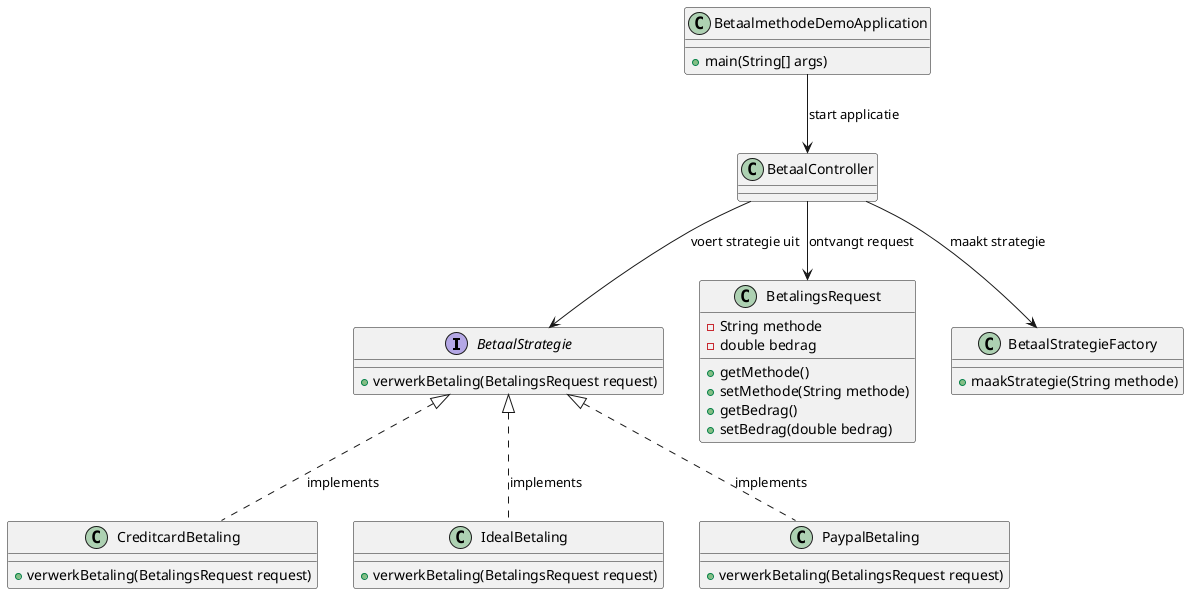 @startuml "TripTop betaalsystemen - Class Diagram"

interface BetaalStrategie {
  + verwerkBetaling(BetalingsRequest request)
}

class BetalingsRequest {
  - String methode
  - double bedrag
  + getMethode()
  + setMethode(String methode)
  + getBedrag()
  + setBedrag(double bedrag)
}

class CreditcardBetaling {
  + verwerkBetaling(BetalingsRequest request)
}

class IdealBetaling {
  + verwerkBetaling(BetalingsRequest request)
}

class PaypalBetaling {
  + verwerkBetaling(BetalingsRequest request)
}

class BetaalStrategieFactory {
  + maakStrategie(String methode)
}

class BetaalController {
}

class BetaalmethodeDemoApplication {
  + main(String[] args)
}


BetaalStrategie <|.. CreditcardBetaling : implements
BetaalStrategie <|.. IdealBetaling : implements
BetaalStrategie <|.. PaypalBetaling : implements

BetaalmethodeDemoApplication --> BetaalController : start applicatie
BetaalController --> BetaalStrategieFactory : maakt strategie
BetaalController --> BetalingsRequest : ontvangt request
BetaalController --> BetaalStrategie : voert strategie uit


@enduml
